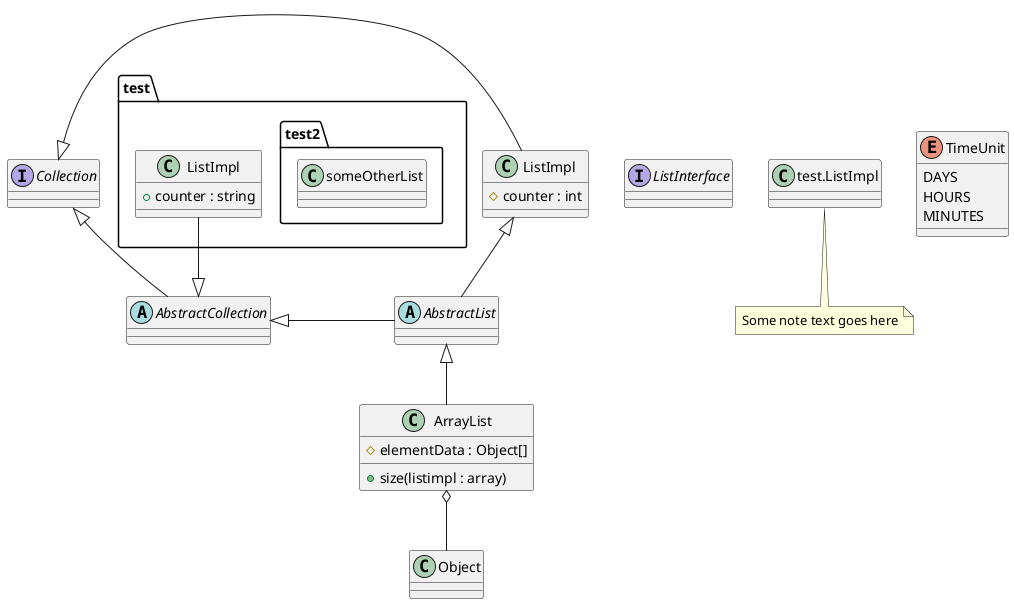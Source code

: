 @startuml
set namespaceSeparator ::

abstract class AbstractList {

}
abstract AbstractCollection

interface ListInterface
interface Collection

class ListImpl {
    #counter : int
}

namespace test {
    class ListImpl {
       +counter : string
    }

    namespace test2 {
        class someOtherList
    }
}

note "Some note text goes here" as TestNote
        test.ListImpl .. TestNote

class Object {

}

ListImpl <|-- AbstractList
Collection <|-- AbstractCollection

test::ListImpl --|> AbstractCollection

Collection <|- ListImpl
AbstractCollection <|- AbstractList
AbstractList <|-- ArrayList

class ArrayList {
 #elementData : Object[]
 +size(listimpl : array)
}

ArrayList o-- Object

enum TimeUnit {
DAYS
HOURS
MINUTES
}
@enduml